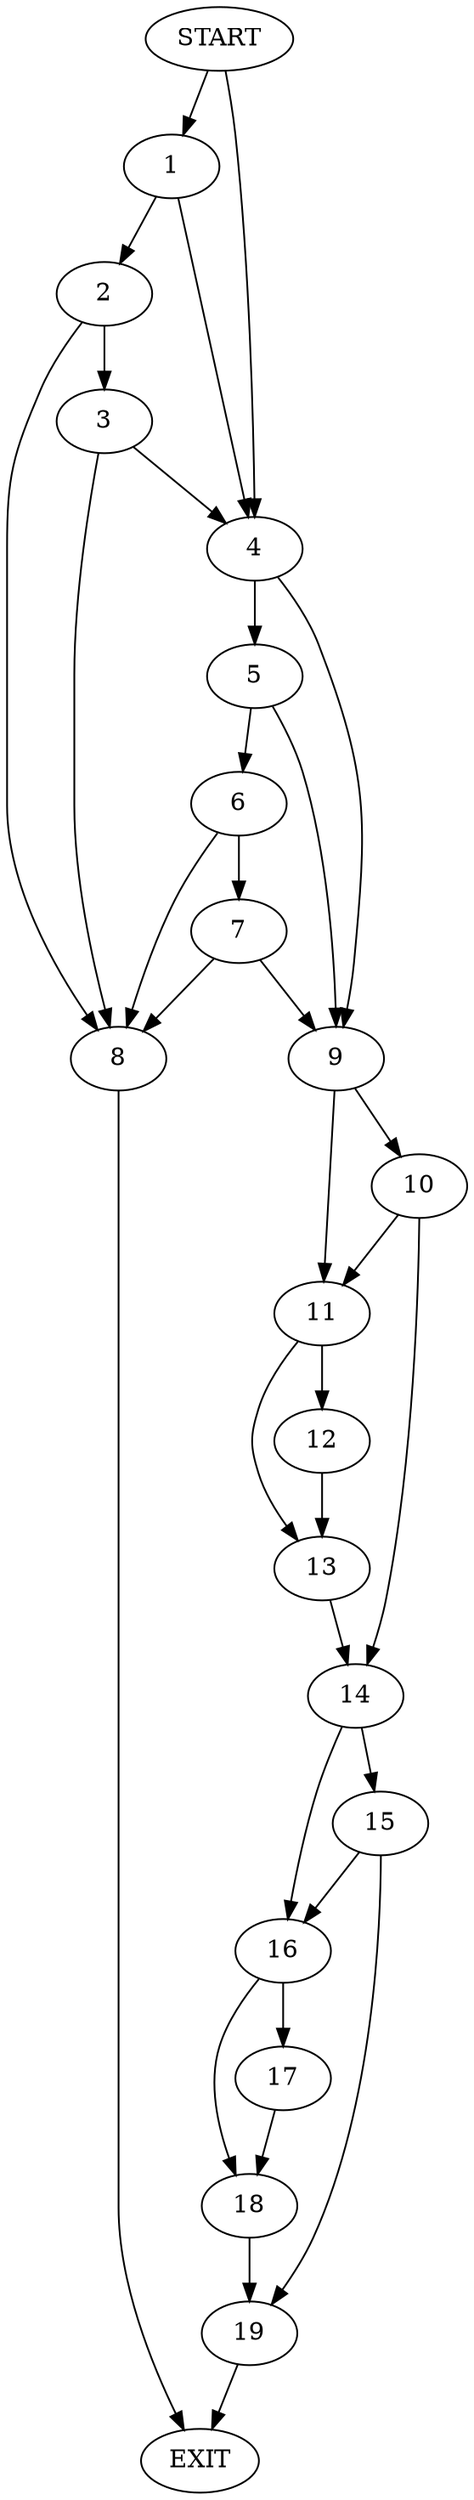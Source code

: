 digraph { 
0 [label="START"];
1;
2;
3;
4;
5;
6;
7;
8;
9;
10;
11;
12;
13;
14;
15;
16;
17;
18;
19;
20[label="EXIT"];
0 -> 1;
0 -> 4;
1 -> 2;
1 -> 4;
2 -> 3;
2 -> 8;
3 -> 4;
3 -> 8;
4 -> 5;
4 -> 9;
5 -> 6;
5 -> 9;
6 -> 7;
6 -> 8;
7 -> 9;
7 -> 8;
8 -> 20;
9 -> 11;
9 -> 10;
10 -> 11;
10 -> 14;
11 -> 12;
11 -> 13;
12 -> 13;
13 -> 14;
14 -> 16;
14 -> 15;
15 -> 16;
15 -> 19;
16 -> 17;
16 -> 18;
17 -> 18;
18 -> 19;
19 -> 20;
}
